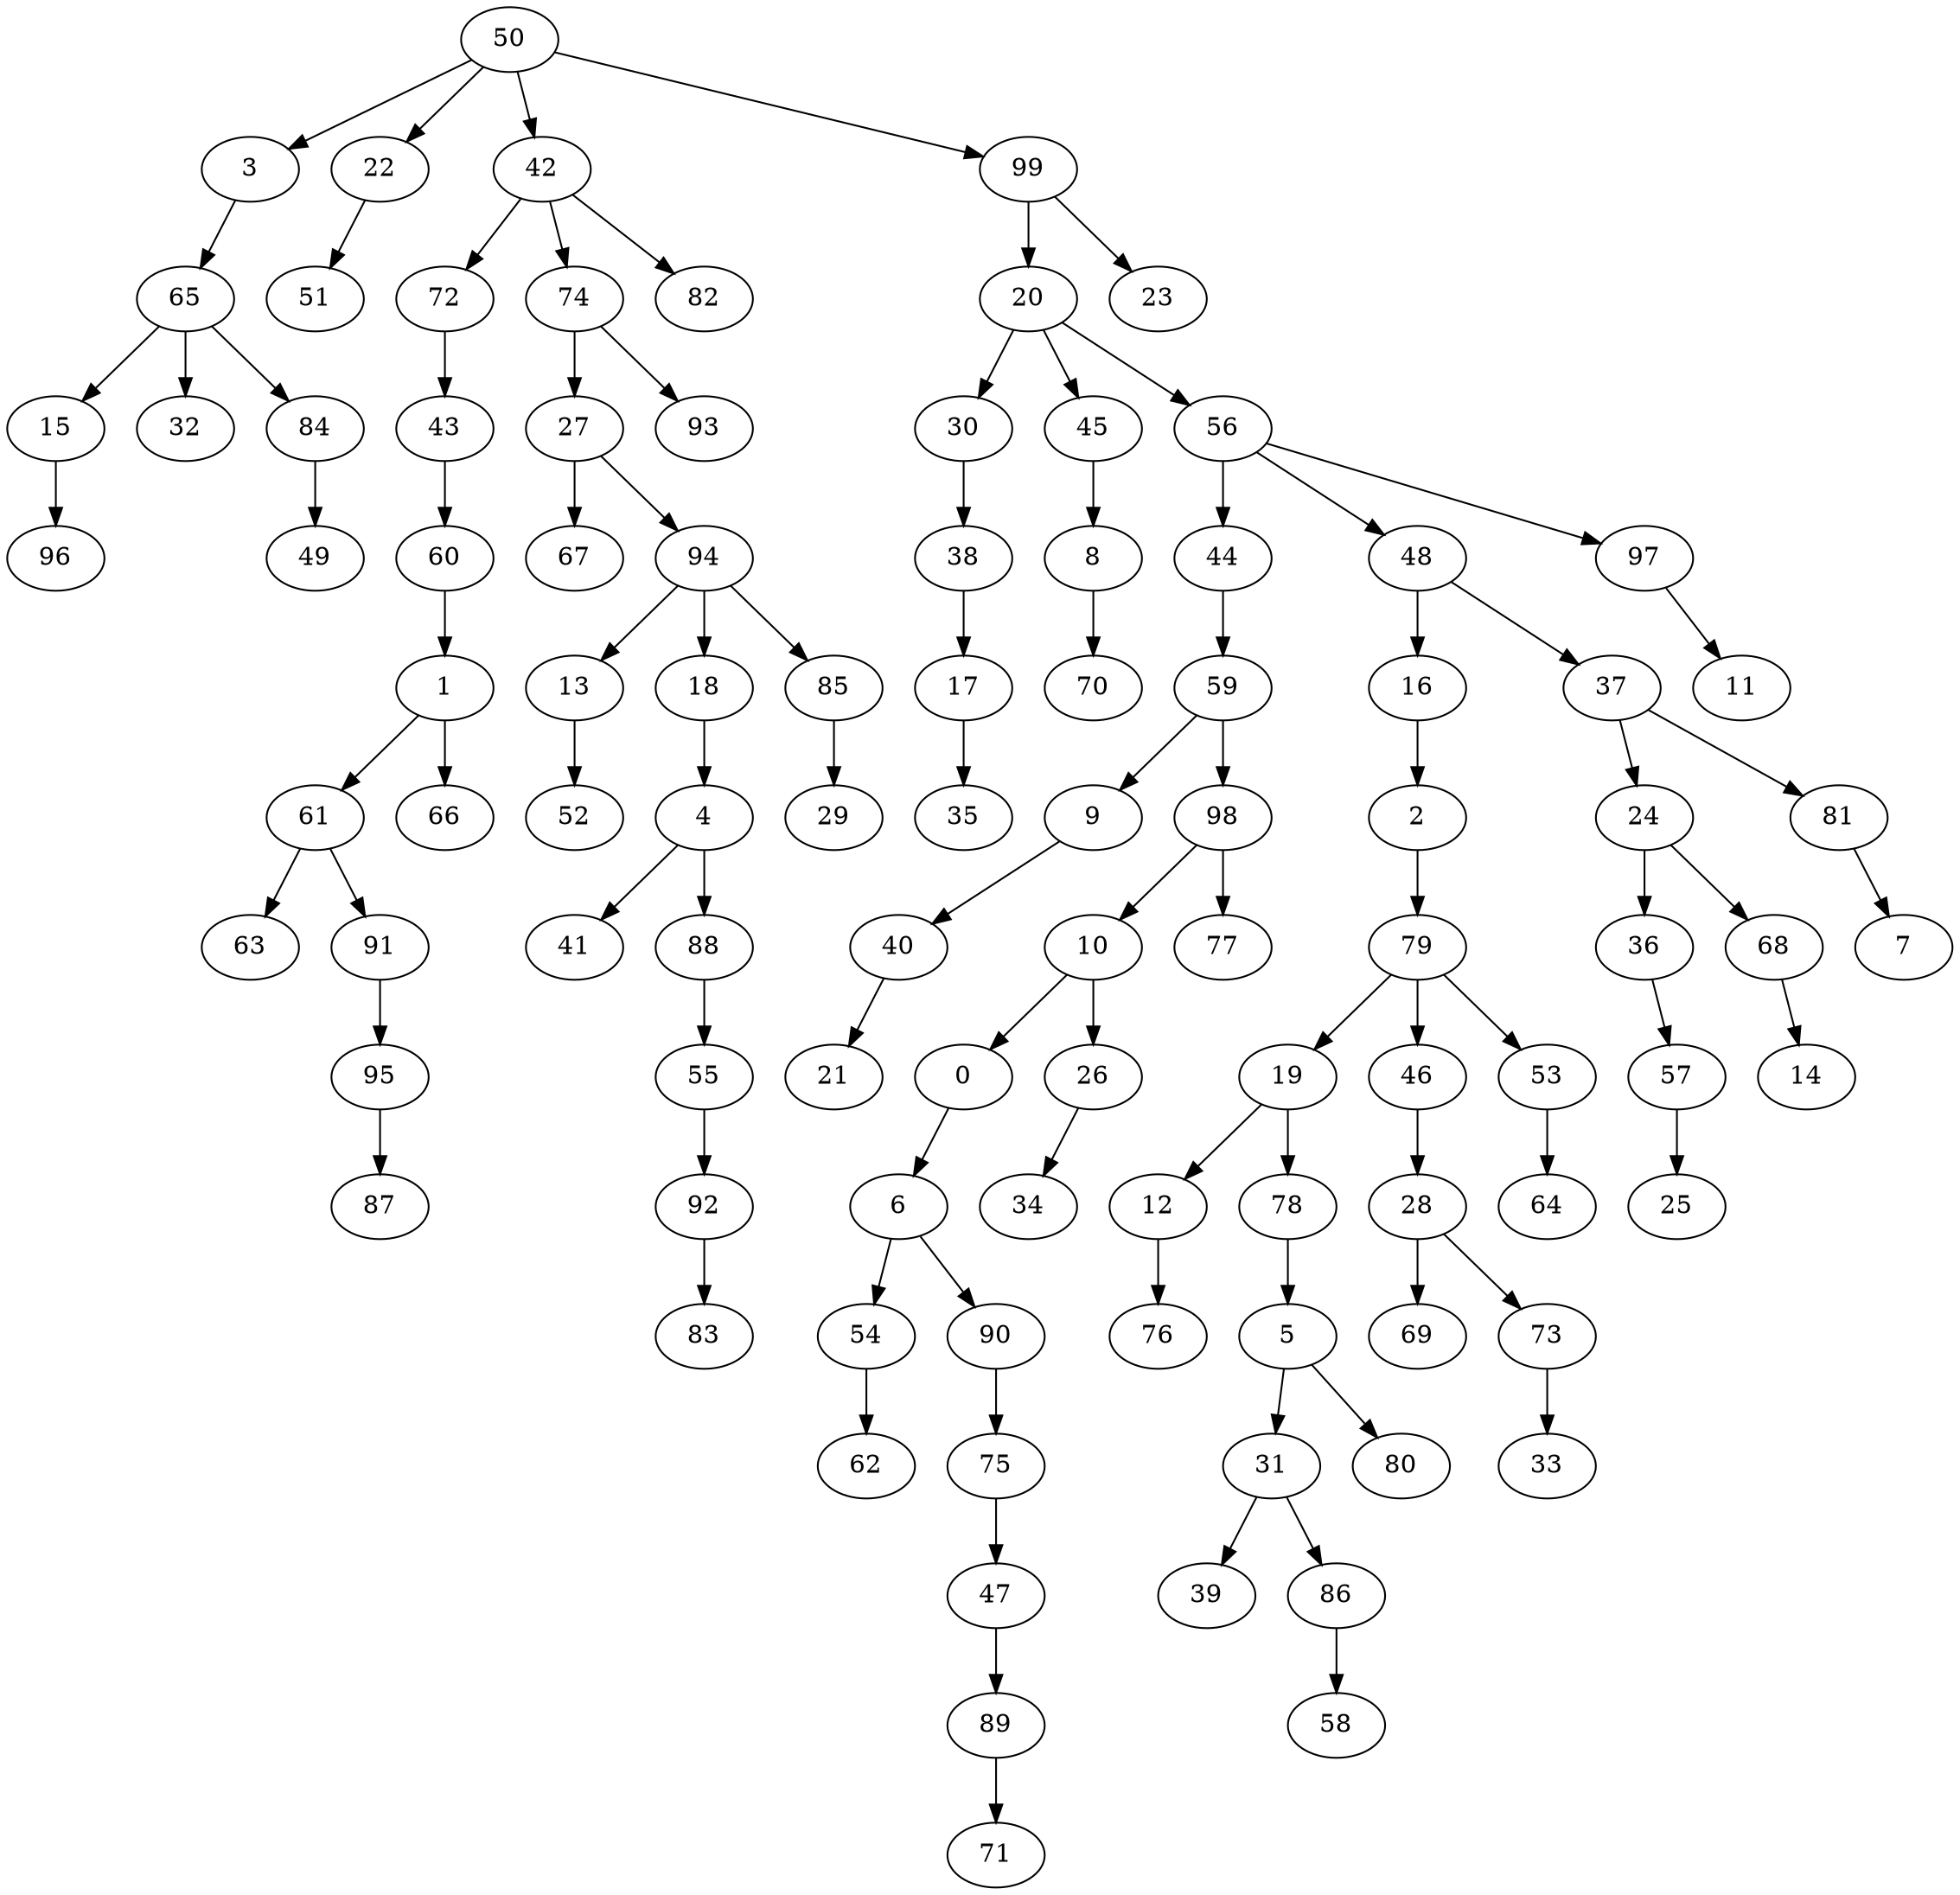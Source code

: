 strict digraph "" {
	0 -> 6;
	1 -> 61;
	1 -> 66;
	2 -> 79;
	3 -> 65;
	4 -> 41;
	4 -> 88;
	5 -> 31;
	5 -> 80;
	6 -> 54;
	6 -> 90;
	8 -> 70;
	9 -> 40;
	10 -> 0;
	10 -> 26;
	12 -> 76;
	13 -> 52;
	15 -> 96;
	16 -> 2;
	17 -> 35;
	18 -> 4;
	19 -> 12;
	19 -> 78;
	20 -> 30;
	20 -> 45;
	20 -> 56;
	22 -> 51;
	24 -> 36;
	24 -> 68;
	26 -> 34;
	27 -> 67;
	27 -> 94;
	28 -> 69;
	28 -> 73;
	30 -> 38;
	31 -> 39;
	31 -> 86;
	36 -> 57;
	37 -> 24;
	37 -> 81;
	38 -> 17;
	40 -> 21;
	42 -> 72;
	42 -> 74;
	42 -> 82;
	43 -> 60;
	44 -> 59;
	45 -> 8;
	46 -> 28;
	47 -> 89;
	48 -> 16;
	48 -> 37;
	50 -> 3;
	50 -> 22;
	50 -> 42;
	50 -> 99;
	53 -> 64;
	54 -> 62;
	55 -> 92;
	56 -> 44;
	56 -> 48;
	56 -> 97;
	57 -> 25;
	59 -> 9;
	59 -> 98;
	60 -> 1;
	61 -> 63;
	61 -> 91;
	65 -> 15;
	65 -> 32;
	65 -> 84;
	68 -> 14;
	72 -> 43;
	73 -> 33;
	74 -> 27;
	74 -> 93;
	75 -> 47;
	78 -> 5;
	79 -> 19;
	79 -> 46;
	79 -> 53;
	81 -> 7;
	84 -> 49;
	85 -> 29;
	86 -> 58;
	88 -> 55;
	89 -> 71;
	90 -> 75;
	91 -> 95;
	92 -> 83;
	94 -> 13;
	94 -> 18;
	94 -> 85;
	95 -> 87;
	97 -> 11;
	98 -> 10;
	98 -> 77;
	99 -> 20;
	99 -> 23;
}
